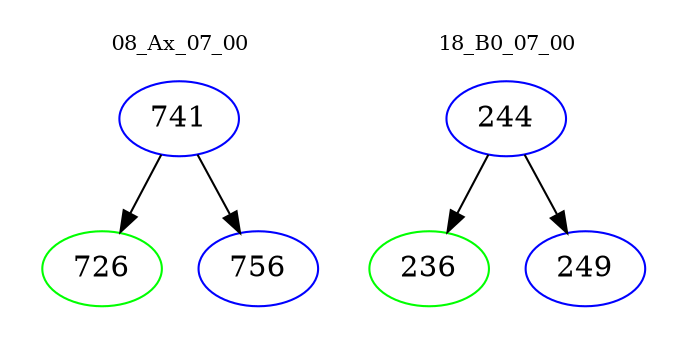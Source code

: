 digraph{
subgraph cluster_0 {
color = white
label = "08_Ax_07_00";
fontsize=10;
T0_741 [label="741", color="blue"]
T0_741 -> T0_726 [color="black"]
T0_726 [label="726", color="green"]
T0_741 -> T0_756 [color="black"]
T0_756 [label="756", color="blue"]
}
subgraph cluster_1 {
color = white
label = "18_B0_07_00";
fontsize=10;
T1_244 [label="244", color="blue"]
T1_244 -> T1_236 [color="black"]
T1_236 [label="236", color="green"]
T1_244 -> T1_249 [color="black"]
T1_249 [label="249", color="blue"]
}
}
